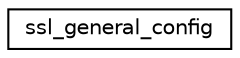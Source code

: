 digraph "Graphical Class Hierarchy"
{
  edge [fontname="Helvetica",fontsize="10",labelfontname="Helvetica",labelfontsize="10"];
  node [fontname="Helvetica",fontsize="10",shape=record];
  rankdir="LR";
  Node0 [label="ssl_general_config",height=0.2,width=0.4,color="black", fillcolor="white", style="filled",URL="$structssl__general__config.html"];
}
